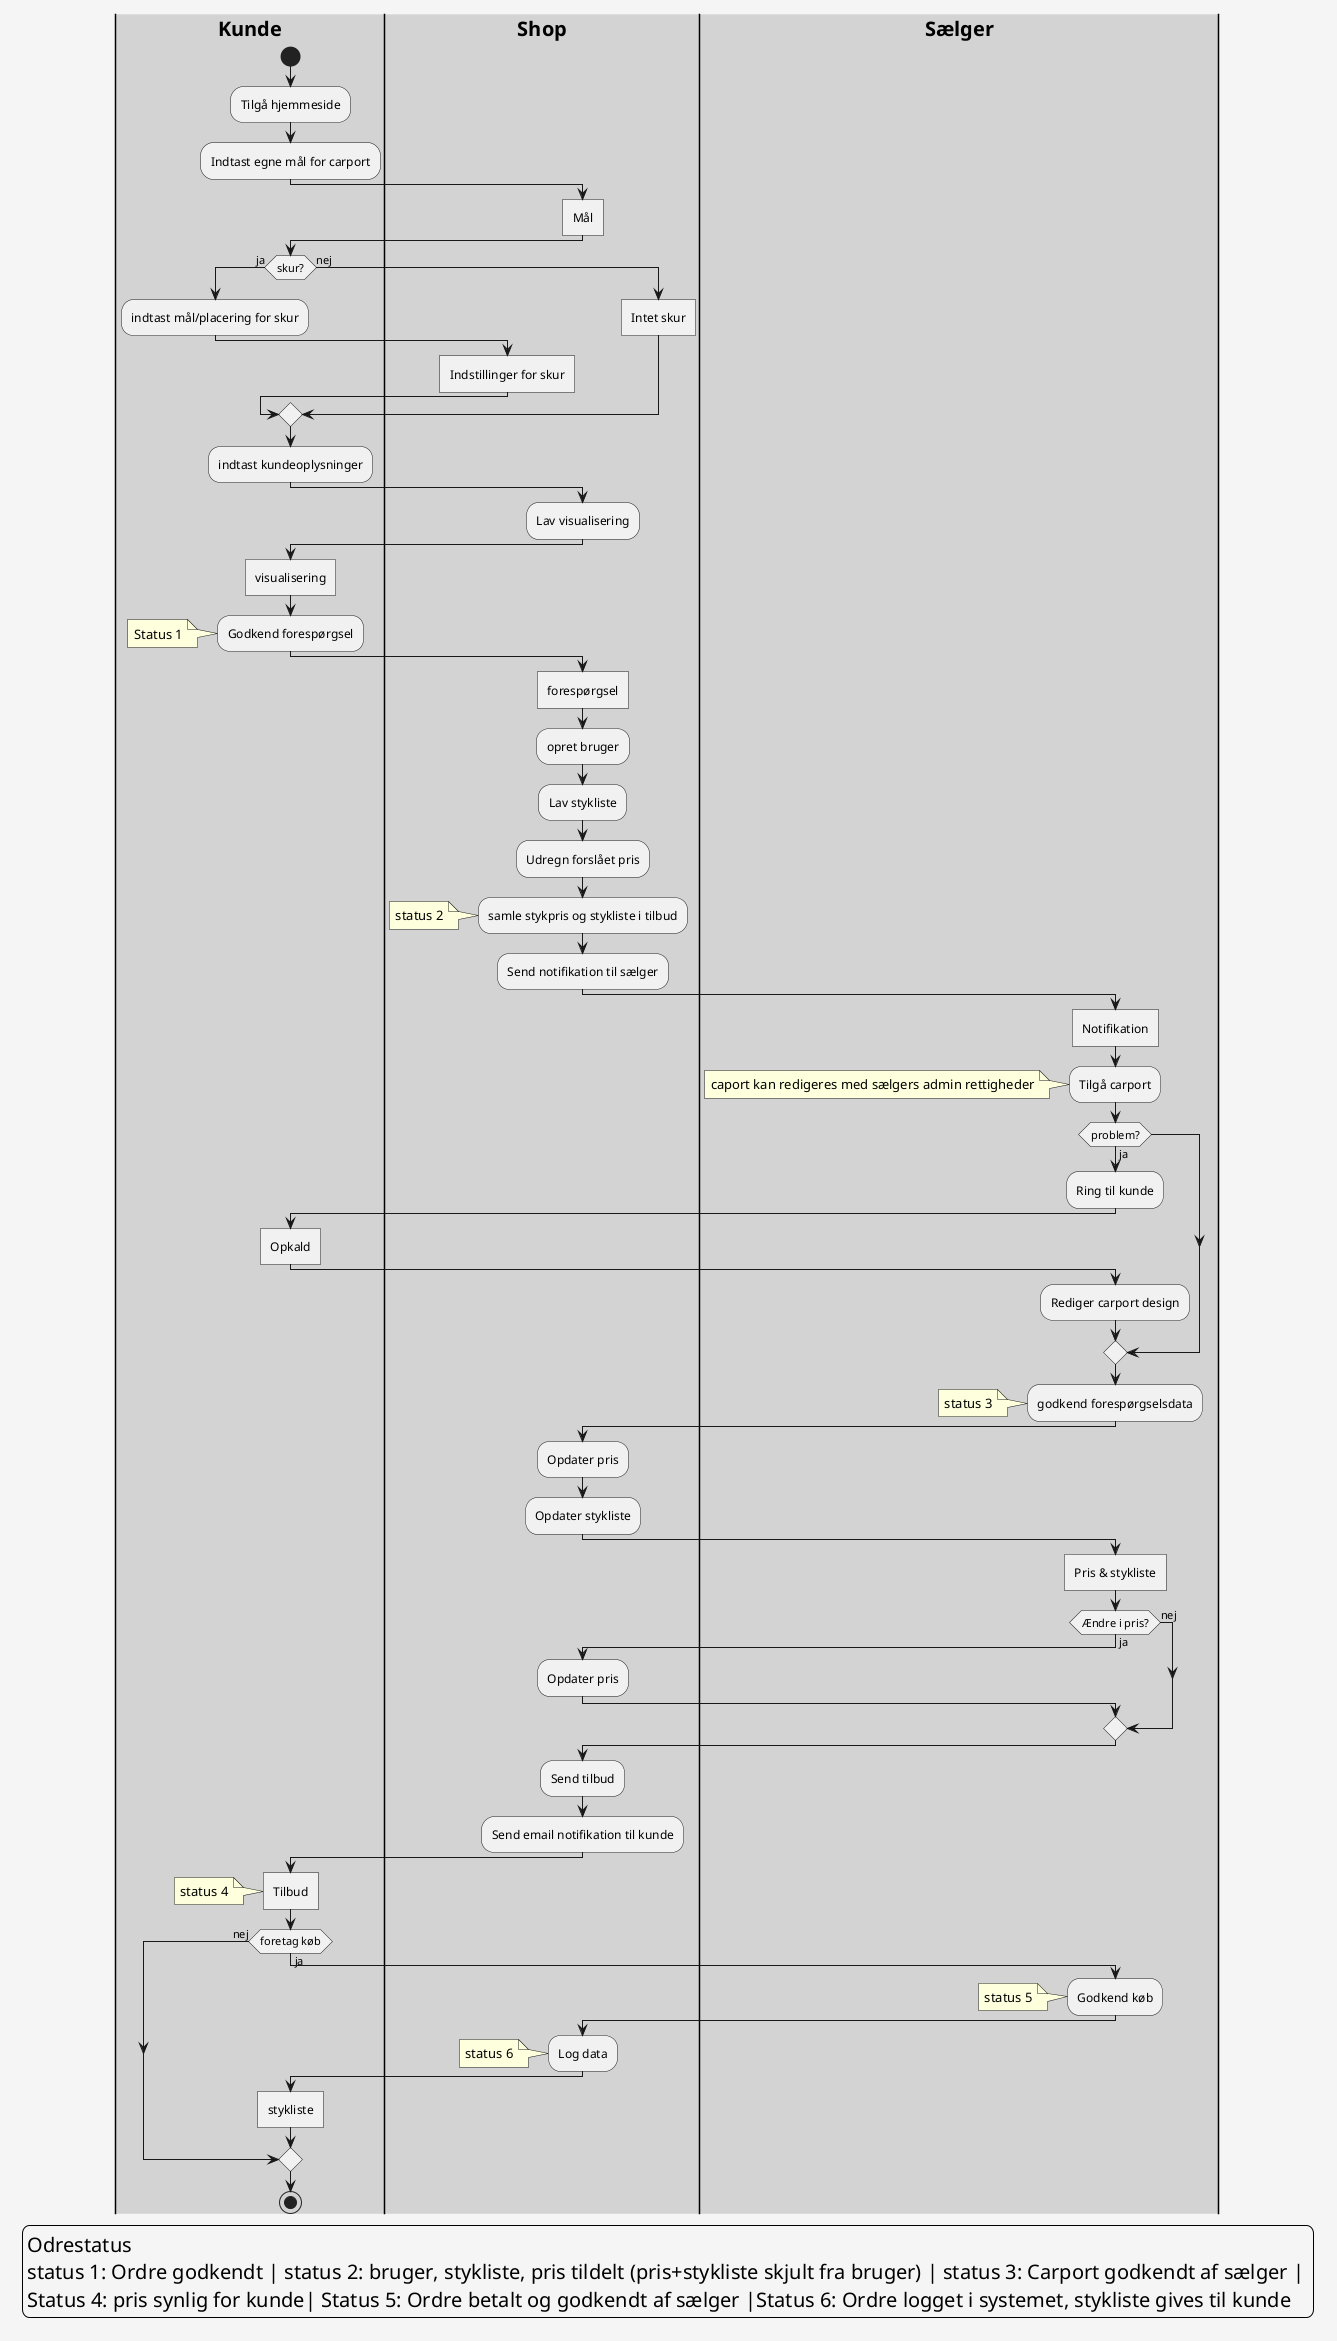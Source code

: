 @startuml
'https://plantuml.com/activity-diagram-beta

legend Odrestatus \nstatus 1: Ordre godkendt | status 2: bruger, stykliste, pris tildelt (pris+stykliste skjult fra bruger) | status 3: Carport godkendt af sælger | \nStatus 4: pris synlig for kunde| Status 5: Ordre betalt og godkendt af sælger |Status 6: Ordre logget i systemet, stykliste gives til kunde
skinparam BackgroundColor #f5f5f5
<style>
legend {
    BackgroundColor #f5f5f5
    FontColor black
    FontSize 20
}

Swimlane {
    FontSize 20
    FontStyle Bold
}

Note {
    FontColor black
}
</style>

|#LightGray|Kunde|
start
:Tilgå hjemmeside;
:Indtast egne mål for carport;
|Shop|
:Mål]
|Kunde|
if (skur?) is (ja) then
:indtast mål/placering for skur;
|Shop|
:Indstillinger for skur]
|Kunde|
else (nej)
|Shop|
:Intet skur]
endif
|Kunde|
:indtast kundeoplysninger;
|#lightgray|Shop|
:Lav visualisering;
|Kunde|
:visualisering]
:Godkend forespørgsel;
note
Status 1
end note
|Shop|
:forespørgsel]
:opret bruger;
:Lav stykliste;
:Udregn forslået pris;
:samle stykpris og stykliste i tilbud;
note
status 2
end note
:Send notifikation til sælger;
|#LightGray|Sælger|
:Notifikation]
:Tilgå carport;
note
caport kan redigeres med sælgers admin rettigheder
end note
if (problem?) is (ja) then
:Ring til kunde;
|Kunde|
:Opkald]
|Sælger|
:Rediger carport design;
endif;
|Sælger|
:godkend forespørgselsdata;
note
status 3
end note
|Shop|
:Opdater pris;
:Opdater stykliste;
|Sælger|
:Pris & stykliste]
if (Ændre i pris?) is (ja) then
|Shop|
:Opdater pris;
else (nej)
endif
:Send tilbud;
|Shop|
:Send email notifikation til kunde;
|Kunde|
:Tilbud]
note
status 4
end note
if (foretag køb) is (ja) then
|Sælger|
:Godkend køb;
note
status 5
end note
|Shop|
:Log data;
note
status 6
end note
|Sælger|
|Kunde|
:stykliste]
else (nej)
endif
stop

@enduml
